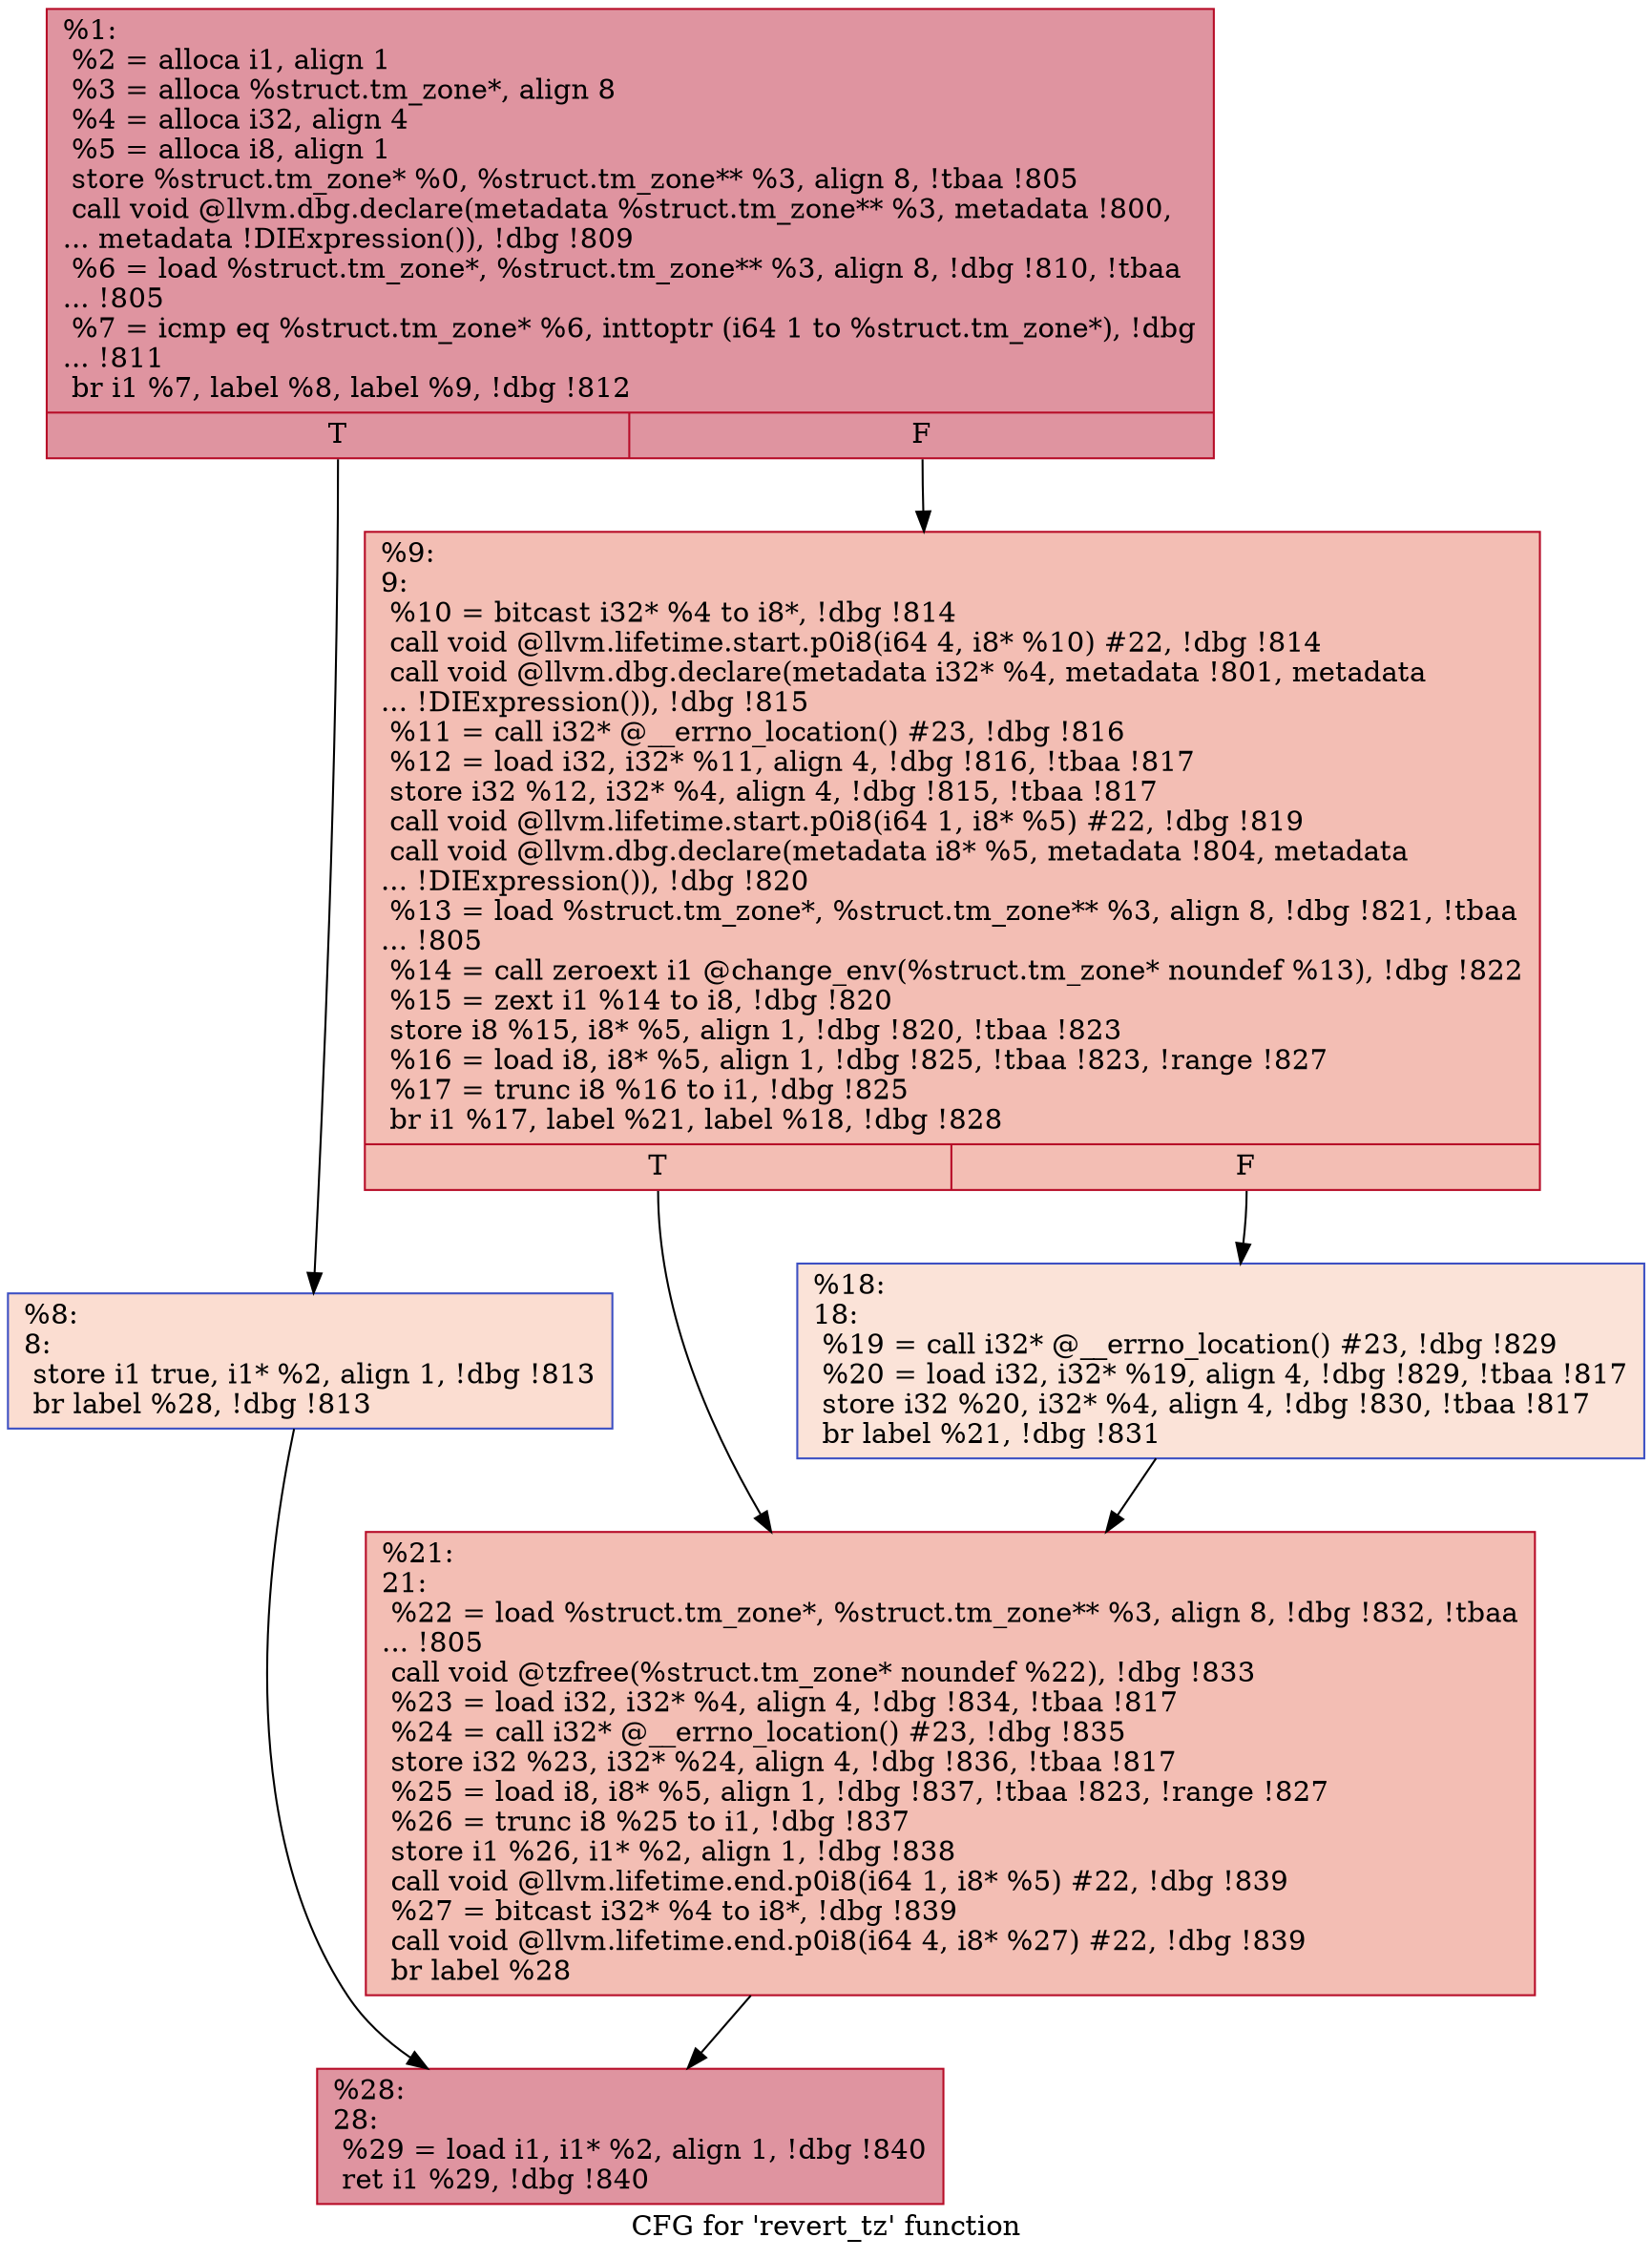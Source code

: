 digraph "CFG for 'revert_tz' function" {
	label="CFG for 'revert_tz' function";

	Node0x26ffa30 [shape=record,color="#b70d28ff", style=filled, fillcolor="#b70d2870",label="{%1:\l  %2 = alloca i1, align 1\l  %3 = alloca %struct.tm_zone*, align 8\l  %4 = alloca i32, align 4\l  %5 = alloca i8, align 1\l  store %struct.tm_zone* %0, %struct.tm_zone** %3, align 8, !tbaa !805\l  call void @llvm.dbg.declare(metadata %struct.tm_zone** %3, metadata !800,\l... metadata !DIExpression()), !dbg !809\l  %6 = load %struct.tm_zone*, %struct.tm_zone** %3, align 8, !dbg !810, !tbaa\l... !805\l  %7 = icmp eq %struct.tm_zone* %6, inttoptr (i64 1 to %struct.tm_zone*), !dbg\l... !811\l  br i1 %7, label %8, label %9, !dbg !812\l|{<s0>T|<s1>F}}"];
	Node0x26ffa30:s0 -> Node0x26ffac0;
	Node0x26ffa30:s1 -> Node0x26ffb10;
	Node0x26ffac0 [shape=record,color="#3d50c3ff", style=filled, fillcolor="#f7b39670",label="{%8:\l8:                                                \l  store i1 true, i1* %2, align 1, !dbg !813\l  br label %28, !dbg !813\l}"];
	Node0x26ffac0 -> Node0x26ffc00;
	Node0x26ffb10 [shape=record,color="#b70d28ff", style=filled, fillcolor="#e36c5570",label="{%9:\l9:                                                \l  %10 = bitcast i32* %4 to i8*, !dbg !814\l  call void @llvm.lifetime.start.p0i8(i64 4, i8* %10) #22, !dbg !814\l  call void @llvm.dbg.declare(metadata i32* %4, metadata !801, metadata\l... !DIExpression()), !dbg !815\l  %11 = call i32* @__errno_location() #23, !dbg !816\l  %12 = load i32, i32* %11, align 4, !dbg !816, !tbaa !817\l  store i32 %12, i32* %4, align 4, !dbg !815, !tbaa !817\l  call void @llvm.lifetime.start.p0i8(i64 1, i8* %5) #22, !dbg !819\l  call void @llvm.dbg.declare(metadata i8* %5, metadata !804, metadata\l... !DIExpression()), !dbg !820\l  %13 = load %struct.tm_zone*, %struct.tm_zone** %3, align 8, !dbg !821, !tbaa\l... !805\l  %14 = call zeroext i1 @change_env(%struct.tm_zone* noundef %13), !dbg !822\l  %15 = zext i1 %14 to i8, !dbg !820\l  store i8 %15, i8* %5, align 1, !dbg !820, !tbaa !823\l  %16 = load i8, i8* %5, align 1, !dbg !825, !tbaa !823, !range !827\l  %17 = trunc i8 %16 to i1, !dbg !825\l  br i1 %17, label %21, label %18, !dbg !828\l|{<s0>T|<s1>F}}"];
	Node0x26ffb10:s0 -> Node0x26ffbb0;
	Node0x26ffb10:s1 -> Node0x26ffb60;
	Node0x26ffb60 [shape=record,color="#3d50c3ff", style=filled, fillcolor="#f6bfa670",label="{%18:\l18:                                               \l  %19 = call i32* @__errno_location() #23, !dbg !829\l  %20 = load i32, i32* %19, align 4, !dbg !829, !tbaa !817\l  store i32 %20, i32* %4, align 4, !dbg !830, !tbaa !817\l  br label %21, !dbg !831\l}"];
	Node0x26ffb60 -> Node0x26ffbb0;
	Node0x26ffbb0 [shape=record,color="#b70d28ff", style=filled, fillcolor="#e36c5570",label="{%21:\l21:                                               \l  %22 = load %struct.tm_zone*, %struct.tm_zone** %3, align 8, !dbg !832, !tbaa\l... !805\l  call void @tzfree(%struct.tm_zone* noundef %22), !dbg !833\l  %23 = load i32, i32* %4, align 4, !dbg !834, !tbaa !817\l  %24 = call i32* @__errno_location() #23, !dbg !835\l  store i32 %23, i32* %24, align 4, !dbg !836, !tbaa !817\l  %25 = load i8, i8* %5, align 1, !dbg !837, !tbaa !823, !range !827\l  %26 = trunc i8 %25 to i1, !dbg !837\l  store i1 %26, i1* %2, align 1, !dbg !838\l  call void @llvm.lifetime.end.p0i8(i64 1, i8* %5) #22, !dbg !839\l  %27 = bitcast i32* %4 to i8*, !dbg !839\l  call void @llvm.lifetime.end.p0i8(i64 4, i8* %27) #22, !dbg !839\l  br label %28\l}"];
	Node0x26ffbb0 -> Node0x26ffc00;
	Node0x26ffc00 [shape=record,color="#b70d28ff", style=filled, fillcolor="#b70d2870",label="{%28:\l28:                                               \l  %29 = load i1, i1* %2, align 1, !dbg !840\l  ret i1 %29, !dbg !840\l}"];
}

